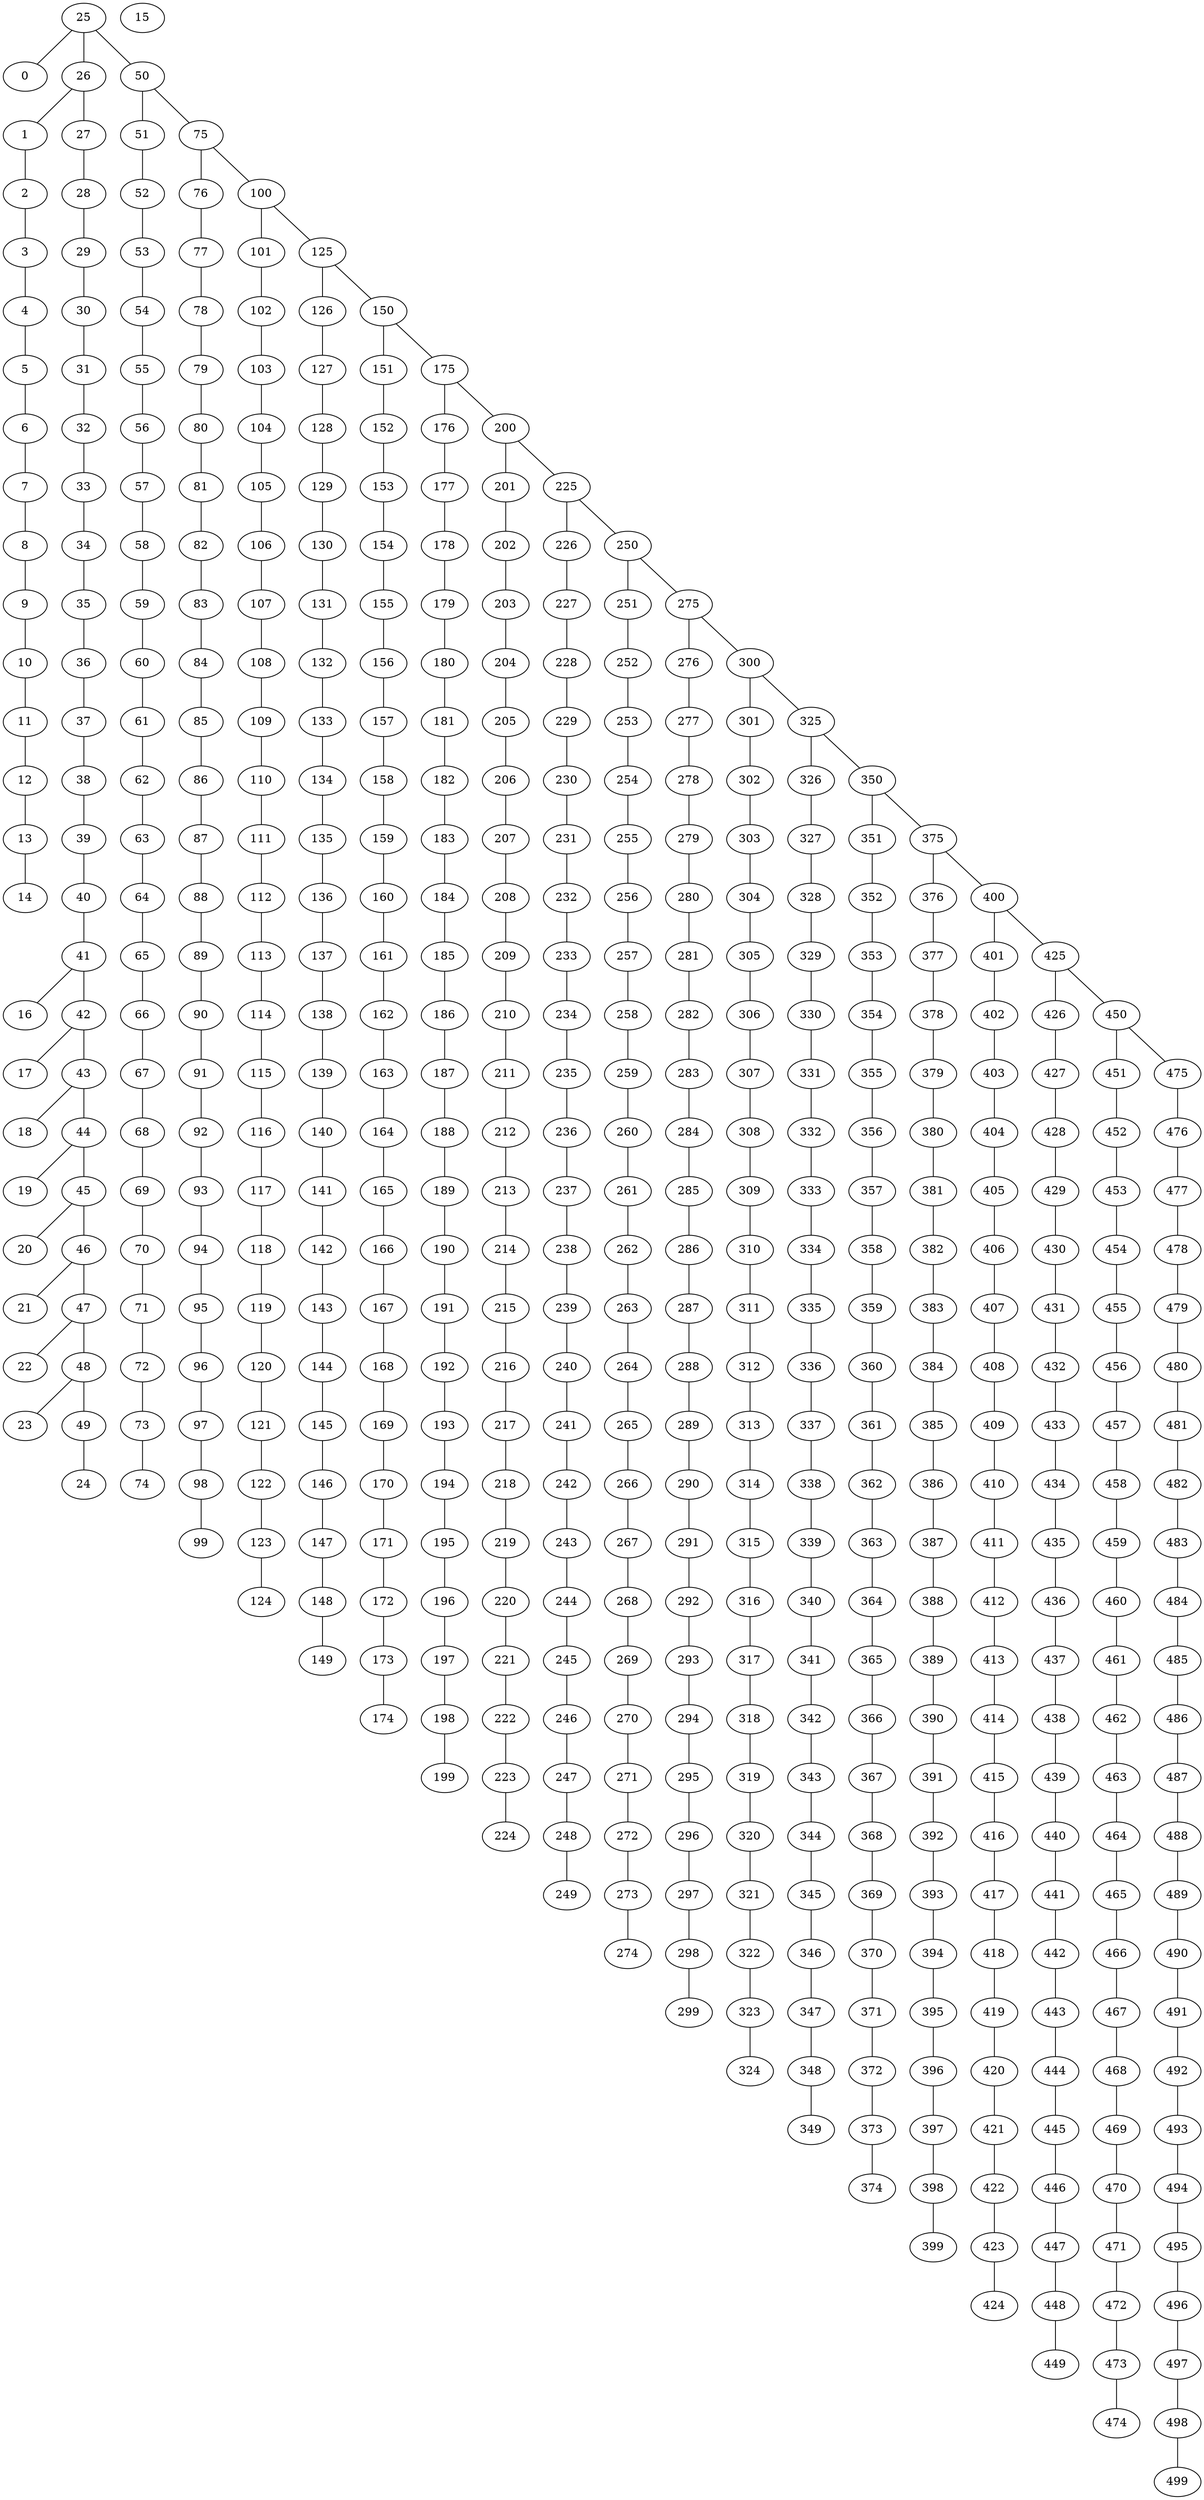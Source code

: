 graph {
	0
	1
	2
	3
	4
	5
	6
	7
	8
	9
	10
	11
	12
	13
	14
	15
	16
	17
	18
	19
	20
	21
	22
	23
	24
	25
	26
	27
	28
	29
	30
	31
	32
	33
	34
	35
	36
	37
	38
	39
	40
	41
	42
	43
	44
	45
	46
	47
	48
	49
	50
	51
	52
	53
	54
	55
	56
	57
	58
	59
	60
	61
	62
	63
	64
	65
	66
	67
	68
	69
	70
	71
	72
	73
	74
	75
	76
	77
	78
	79
	80
	81
	82
	83
	84
	85
	86
	87
	88
	89
	90
	91
	92
	93
	94
	95
	96
	97
	98
	99
	100
	101
	102
	103
	104
	105
	106
	107
	108
	109
	110
	111
	112
	113
	114
	115
	116
	117
	118
	119
	120
	121
	122
	123
	124
	125
	126
	127
	128
	129
	130
	131
	132
	133
	134
	135
	136
	137
	138
	139
	140
	141
	142
	143
	144
	145
	146
	147
	148
	149
	150
	151
	152
	153
	154
	155
	156
	157
	158
	159
	160
	161
	162
	163
	164
	165
	166
	167
	168
	169
	170
	171
	172
	173
	174
	175
	176
	177
	178
	179
	180
	181
	182
	183
	184
	185
	186
	187
	188
	189
	190
	191
	192
	193
	194
	195
	196
	197
	198
	199
	200
	201
	202
	203
	204
	205
	206
	207
	208
	209
	210
	211
	212
	213
	214
	215
	216
	217
	218
	219
	220
	221
	222
	223
	224
	225
	226
	227
	228
	229
	230
	231
	232
	233
	234
	235
	236
	237
	238
	239
	240
	241
	242
	243
	244
	245
	246
	247
	248
	249
	250
	251
	252
	253
	254
	255
	256
	257
	258
	259
	260
	261
	262
	263
	264
	265
	266
	267
	268
	269
	270
	271
	272
	273
	274
	275
	276
	277
	278
	279
	280
	281
	282
	283
	284
	285
	286
	287
	288
	289
	290
	291
	292
	293
	294
	295
	296
	297
	298
	299
	300
	301
	302
	303
	304
	305
	306
	307
	308
	309
	310
	311
	312
	313
	314
	315
	316
	317
	318
	319
	320
	321
	322
	323
	324
	325
	326
	327
	328
	329
	330
	331
	332
	333
	334
	335
	336
	337
	338
	339
	340
	341
	342
	343
	344
	345
	346
	347
	348
	349
	350
	351
	352
	353
	354
	355
	356
	357
	358
	359
	360
	361
	362
	363
	364
	365
	366
	367
	368
	369
	370
	371
	372
	373
	374
	375
	376
	377
	378
	379
	380
	381
	382
	383
	384
	385
	386
	387
	388
	389
	390
	391
	392
	393
	394
	395
	396
	397
	398
	399
	400
	401
	402
	403
	404
	405
	406
	407
	408
	409
	410
	411
	412
	413
	414
	415
	416
	417
	418
	419
	420
	421
	422
	423
	424
	425
	426
	427
	428
	429
	430
	431
	432
	433
	434
	435
	436
	437
	438
	439
	440
	441
	442
	443
	444
	445
	446
	447
	448
	449
	450
	451
	452
	453
	454
	455
	456
	457
	458
	459
	460
	461
	462
	463
	464
	465
	466
	467
	468
	469
	470
	471
	472
	473
	474
	475
	476
	477
	478
	479
	480
	481
	482
	483
	484
	485
	486
	487
	488
	489
	490
	491
	492
	493
	494
	495
	496
	497
	498
	499
	1 -- 2;
	2 -- 3;
	3 -- 4;
	4 -- 5;
	5 -- 6;
	6 -- 7;
	7 -- 8;
	8 -- 9;
	9 -- 10;
	10 -- 11;
	11 -- 12;
	12 -- 13;
	13 -- 14;
	25 -- 50;
	25 -- 26;
	25 -- 0;
	26 -- 27;
	26 -- 1;
	27 -- 28;
	28 -- 29;
	29 -- 30;
	30 -- 31;
	31 -- 32;
	32 -- 33;
	33 -- 34;
	34 -- 35;
	35 -- 36;
	36 -- 37;
	37 -- 38;
	38 -- 39;
	39 -- 40;
	40 -- 41;
	41 -- 42;
	41 -- 16;
	42 -- 43;
	42 -- 17;
	43 -- 44;
	43 -- 18;
	44 -- 45;
	44 -- 19;
	45 -- 46;
	45 -- 20;
	46 -- 47;
	46 -- 21;
	47 -- 48;
	47 -- 22;
	48 -- 49;
	48 -- 23;
	49 -- 24;
	50 -- 75;
	50 -- 51;
	51 -- 52;
	52 -- 53;
	53 -- 54;
	54 -- 55;
	55 -- 56;
	56 -- 57;
	57 -- 58;
	58 -- 59;
	59 -- 60;
	60 -- 61;
	61 -- 62;
	62 -- 63;
	63 -- 64;
	64 -- 65;
	65 -- 66;
	66 -- 67;
	67 -- 68;
	68 -- 69;
	69 -- 70;
	70 -- 71;
	71 -- 72;
	72 -- 73;
	73 -- 74;
	75 -- 100;
	75 -- 76;
	76 -- 77;
	77 -- 78;
	78 -- 79;
	79 -- 80;
	80 -- 81;
	81 -- 82;
	82 -- 83;
	83 -- 84;
	84 -- 85;
	85 -- 86;
	86 -- 87;
	87 -- 88;
	88 -- 89;
	89 -- 90;
	90 -- 91;
	91 -- 92;
	92 -- 93;
	93 -- 94;
	94 -- 95;
	95 -- 96;
	96 -- 97;
	97 -- 98;
	98 -- 99;
	100 -- 125;
	100 -- 101;
	101 -- 102;
	102 -- 103;
	103 -- 104;
	104 -- 105;
	105 -- 106;
	106 -- 107;
	107 -- 108;
	108 -- 109;
	109 -- 110;
	110 -- 111;
	111 -- 112;
	112 -- 113;
	113 -- 114;
	114 -- 115;
	115 -- 116;
	116 -- 117;
	117 -- 118;
	118 -- 119;
	119 -- 120;
	120 -- 121;
	121 -- 122;
	122 -- 123;
	123 -- 124;
	125 -- 150;
	125 -- 126;
	126 -- 127;
	127 -- 128;
	128 -- 129;
	129 -- 130;
	130 -- 131;
	131 -- 132;
	132 -- 133;
	133 -- 134;
	134 -- 135;
	135 -- 136;
	136 -- 137;
	137 -- 138;
	138 -- 139;
	139 -- 140;
	140 -- 141;
	141 -- 142;
	142 -- 143;
	143 -- 144;
	144 -- 145;
	145 -- 146;
	146 -- 147;
	147 -- 148;
	148 -- 149;
	150 -- 175;
	150 -- 151;
	151 -- 152;
	152 -- 153;
	153 -- 154;
	154 -- 155;
	155 -- 156;
	156 -- 157;
	157 -- 158;
	158 -- 159;
	159 -- 160;
	160 -- 161;
	161 -- 162;
	162 -- 163;
	163 -- 164;
	164 -- 165;
	165 -- 166;
	166 -- 167;
	167 -- 168;
	168 -- 169;
	169 -- 170;
	170 -- 171;
	171 -- 172;
	172 -- 173;
	173 -- 174;
	175 -- 200;
	175 -- 176;
	176 -- 177;
	177 -- 178;
	178 -- 179;
	179 -- 180;
	180 -- 181;
	181 -- 182;
	182 -- 183;
	183 -- 184;
	184 -- 185;
	185 -- 186;
	186 -- 187;
	187 -- 188;
	188 -- 189;
	189 -- 190;
	190 -- 191;
	191 -- 192;
	192 -- 193;
	193 -- 194;
	194 -- 195;
	195 -- 196;
	196 -- 197;
	197 -- 198;
	198 -- 199;
	200 -- 225;
	200 -- 201;
	201 -- 202;
	202 -- 203;
	203 -- 204;
	204 -- 205;
	205 -- 206;
	206 -- 207;
	207 -- 208;
	208 -- 209;
	209 -- 210;
	210 -- 211;
	211 -- 212;
	212 -- 213;
	213 -- 214;
	214 -- 215;
	215 -- 216;
	216 -- 217;
	217 -- 218;
	218 -- 219;
	219 -- 220;
	220 -- 221;
	221 -- 222;
	222 -- 223;
	223 -- 224;
	225 -- 250;
	225 -- 226;
	226 -- 227;
	227 -- 228;
	228 -- 229;
	229 -- 230;
	230 -- 231;
	231 -- 232;
	232 -- 233;
	233 -- 234;
	234 -- 235;
	235 -- 236;
	236 -- 237;
	237 -- 238;
	238 -- 239;
	239 -- 240;
	240 -- 241;
	241 -- 242;
	242 -- 243;
	243 -- 244;
	244 -- 245;
	245 -- 246;
	246 -- 247;
	247 -- 248;
	248 -- 249;
	250 -- 275;
	250 -- 251;
	251 -- 252;
	252 -- 253;
	253 -- 254;
	254 -- 255;
	255 -- 256;
	256 -- 257;
	257 -- 258;
	258 -- 259;
	259 -- 260;
	260 -- 261;
	261 -- 262;
	262 -- 263;
	263 -- 264;
	264 -- 265;
	265 -- 266;
	266 -- 267;
	267 -- 268;
	268 -- 269;
	269 -- 270;
	270 -- 271;
	271 -- 272;
	272 -- 273;
	273 -- 274;
	275 -- 300;
	275 -- 276;
	276 -- 277;
	277 -- 278;
	278 -- 279;
	279 -- 280;
	280 -- 281;
	281 -- 282;
	282 -- 283;
	283 -- 284;
	284 -- 285;
	285 -- 286;
	286 -- 287;
	287 -- 288;
	288 -- 289;
	289 -- 290;
	290 -- 291;
	291 -- 292;
	292 -- 293;
	293 -- 294;
	294 -- 295;
	295 -- 296;
	296 -- 297;
	297 -- 298;
	298 -- 299;
	300 -- 325;
	300 -- 301;
	301 -- 302;
	302 -- 303;
	303 -- 304;
	304 -- 305;
	305 -- 306;
	306 -- 307;
	307 -- 308;
	308 -- 309;
	309 -- 310;
	310 -- 311;
	311 -- 312;
	312 -- 313;
	313 -- 314;
	314 -- 315;
	315 -- 316;
	316 -- 317;
	317 -- 318;
	318 -- 319;
	319 -- 320;
	320 -- 321;
	321 -- 322;
	322 -- 323;
	323 -- 324;
	325 -- 350;
	325 -- 326;
	326 -- 327;
	327 -- 328;
	328 -- 329;
	329 -- 330;
	330 -- 331;
	331 -- 332;
	332 -- 333;
	333 -- 334;
	334 -- 335;
	335 -- 336;
	336 -- 337;
	337 -- 338;
	338 -- 339;
	339 -- 340;
	340 -- 341;
	341 -- 342;
	342 -- 343;
	343 -- 344;
	344 -- 345;
	345 -- 346;
	346 -- 347;
	347 -- 348;
	348 -- 349;
	350 -- 375;
	350 -- 351;
	351 -- 352;
	352 -- 353;
	353 -- 354;
	354 -- 355;
	355 -- 356;
	356 -- 357;
	357 -- 358;
	358 -- 359;
	359 -- 360;
	360 -- 361;
	361 -- 362;
	362 -- 363;
	363 -- 364;
	364 -- 365;
	365 -- 366;
	366 -- 367;
	367 -- 368;
	368 -- 369;
	369 -- 370;
	370 -- 371;
	371 -- 372;
	372 -- 373;
	373 -- 374;
	375 -- 400;
	375 -- 376;
	376 -- 377;
	377 -- 378;
	378 -- 379;
	379 -- 380;
	380 -- 381;
	381 -- 382;
	382 -- 383;
	383 -- 384;
	384 -- 385;
	385 -- 386;
	386 -- 387;
	387 -- 388;
	388 -- 389;
	389 -- 390;
	390 -- 391;
	391 -- 392;
	392 -- 393;
	393 -- 394;
	394 -- 395;
	395 -- 396;
	396 -- 397;
	397 -- 398;
	398 -- 399;
	400 -- 425;
	400 -- 401;
	401 -- 402;
	402 -- 403;
	403 -- 404;
	404 -- 405;
	405 -- 406;
	406 -- 407;
	407 -- 408;
	408 -- 409;
	409 -- 410;
	410 -- 411;
	411 -- 412;
	412 -- 413;
	413 -- 414;
	414 -- 415;
	415 -- 416;
	416 -- 417;
	417 -- 418;
	418 -- 419;
	419 -- 420;
	420 -- 421;
	421 -- 422;
	422 -- 423;
	423 -- 424;
	425 -- 450;
	425 -- 426;
	426 -- 427;
	427 -- 428;
	428 -- 429;
	429 -- 430;
	430 -- 431;
	431 -- 432;
	432 -- 433;
	433 -- 434;
	434 -- 435;
	435 -- 436;
	436 -- 437;
	437 -- 438;
	438 -- 439;
	439 -- 440;
	440 -- 441;
	441 -- 442;
	442 -- 443;
	443 -- 444;
	444 -- 445;
	445 -- 446;
	446 -- 447;
	447 -- 448;
	448 -- 449;
	450 -- 475;
	450 -- 451;
	451 -- 452;
	452 -- 453;
	453 -- 454;
	454 -- 455;
	455 -- 456;
	456 -- 457;
	457 -- 458;
	458 -- 459;
	459 -- 460;
	460 -- 461;
	461 -- 462;
	462 -- 463;
	463 -- 464;
	464 -- 465;
	465 -- 466;
	466 -- 467;
	467 -- 468;
	468 -- 469;
	469 -- 470;
	470 -- 471;
	471 -- 472;
	472 -- 473;
	473 -- 474;
	475 -- 476;
	476 -- 477;
	477 -- 478;
	478 -- 479;
	479 -- 480;
	480 -- 481;
	481 -- 482;
	482 -- 483;
	483 -- 484;
	484 -- 485;
	485 -- 486;
	486 -- 487;
	487 -- 488;
	488 -- 489;
	489 -- 490;
	490 -- 491;
	491 -- 492;
	492 -- 493;
	493 -- 494;
	494 -- 495;
	495 -- 496;
	496 -- 497;
	497 -- 498;
	498 -- 499;
}
